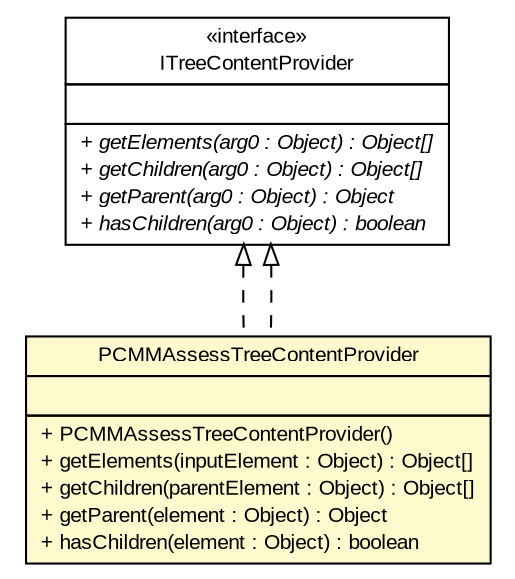 #!/usr/local/bin/dot
#
# Class diagram 
# Generated by UMLGraph version R5_6-24-gf6e263 (http://www.umlgraph.org/)
#

digraph G {
	edge [fontname="arial",fontsize=10,labelfontname="arial",labelfontsize=10];
	node [fontname="arial",fontsize=10,shape=plaintext];
	nodesep=0.25;
	ranksep=0.5;
	// gov.sandia.cf.parts.ui.pcmm.editors.PCMMAssessTreeContentProvider
	c253210 [label=<<table title="gov.sandia.cf.parts.ui.pcmm.editors.PCMMAssessTreeContentProvider" border="0" cellborder="1" cellspacing="0" cellpadding="2" port="p" bgcolor="lemonChiffon" href="./PCMMAssessTreeContentProvider.html">
		<tr><td><table border="0" cellspacing="0" cellpadding="1">
<tr><td align="center" balign="center"> PCMMAssessTreeContentProvider </td></tr>
		</table></td></tr>
		<tr><td><table border="0" cellspacing="0" cellpadding="1">
<tr><td align="left" balign="left">  </td></tr>
		</table></td></tr>
		<tr><td><table border="0" cellspacing="0" cellpadding="1">
<tr><td align="left" balign="left"> + PCMMAssessTreeContentProvider() </td></tr>
<tr><td align="left" balign="left"> + getElements(inputElement : Object) : Object[] </td></tr>
<tr><td align="left" balign="left"> + getChildren(parentElement : Object) : Object[] </td></tr>
<tr><td align="left" balign="left"> + getParent(element : Object) : Object </td></tr>
<tr><td align="left" balign="left"> + hasChildren(element : Object) : boolean </td></tr>
		</table></td></tr>
		</table>>, URL="./PCMMAssessTreeContentProvider.html", fontname="arial", fontcolor="black", fontsize=10.0];
	//gov.sandia.cf.parts.ui.pcmm.editors.PCMMAssessTreeContentProvider implements org.eclipse.jface.viewers.ITreeContentProvider
	c253398:p -> c253210:p [dir=back,arrowtail=empty,style=dashed];
	//gov.sandia.cf.parts.ui.pcmm.editors.PCMMAssessTreeContentProvider implements org.eclipse.jface.viewers.ITreeContentProvider
	c253398:p -> c253210:p [dir=back,arrowtail=empty,style=dashed];
	// org.eclipse.jface.viewers.ITreeContentProvider
	c253398 [label=<<table title="org.eclipse.jface.viewers.ITreeContentProvider" border="0" cellborder="1" cellspacing="0" cellpadding="2" port="p" href="http://java.sun.com/j2se/1.4.2/docs/api/org/eclipse/jface/viewers/ITreeContentProvider.html">
		<tr><td><table border="0" cellspacing="0" cellpadding="1">
<tr><td align="center" balign="center"> &#171;interface&#187; </td></tr>
<tr><td align="center" balign="center"> ITreeContentProvider </td></tr>
		</table></td></tr>
		<tr><td><table border="0" cellspacing="0" cellpadding="1">
<tr><td align="left" balign="left">  </td></tr>
		</table></td></tr>
		<tr><td><table border="0" cellspacing="0" cellpadding="1">
<tr><td align="left" balign="left"><font face="arial italic" point-size="10.0"> + getElements(arg0 : Object) : Object[] </font></td></tr>
<tr><td align="left" balign="left"><font face="arial italic" point-size="10.0"> + getChildren(arg0 : Object) : Object[] </font></td></tr>
<tr><td align="left" balign="left"><font face="arial italic" point-size="10.0"> + getParent(arg0 : Object) : Object </font></td></tr>
<tr><td align="left" balign="left"><font face="arial italic" point-size="10.0"> + hasChildren(arg0 : Object) : boolean </font></td></tr>
		</table></td></tr>
		</table>>, URL="http://java.sun.com/j2se/1.4.2/docs/api/org/eclipse/jface/viewers/ITreeContentProvider.html", fontname="arial", fontcolor="black", fontsize=10.0];
}


